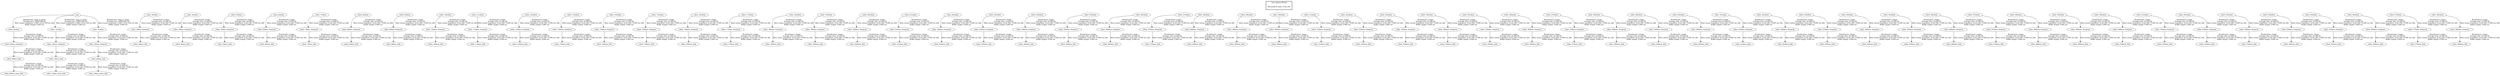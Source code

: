 digraph G {
"map" -> "robot_0/odom"[label="Broadcaster: /map_to_odom\nAverage rate: 10000.000 Hz\nMost recent transform: 0.000 ( 2122.100 sec old)\nBuffer length: 0.000 sec\n"];
"map" -> "robot_1/odom"[label="Broadcaster: /map_to_odom\nAverage rate: 10000.000 Hz\nMost recent transform: 0.000 ( 2122.100 sec old)\nBuffer length: 0.000 sec\n"];
"map" -> "robot_2/odom"[label="Broadcaster: /map_to_odom\nAverage rate: 10000.000 Hz\nMost recent transform: 0.000 ( 2122.100 sec old)\nBuffer length: 0.000 sec\n"];
"robot_0/base_link" -> "robot_0/base_laser_link"[label="Broadcaster: /stage\nAverage rate: 10.204 Hz\nMost recent transform: 2122.100 ( 0.000 sec old)\nBuffer length: 4.900 sec\n"];
"robot_0/base_footprint" -> "robot_0/base_link"[label="Broadcaster: /stage\nAverage rate: 10.204 Hz\nMost recent transform: 2122.100 ( 0.000 sec old)\nBuffer length: 4.900 sec\n"];
"robot_0/odom" -> "robot_0/base_footprint"[label="Broadcaster: /stage\nAverage rate: 10.204 Hz\nMost recent transform: 2122.100 ( 0.000 sec old)\nBuffer length: 4.900 sec\n"];
"robot_1/base_link" -> "robot_1/base_laser_link"[label="Broadcaster: /stage\nAverage rate: 10.204 Hz\nMost recent transform: 2122.100 ( 0.000 sec old)\nBuffer length: 4.900 sec\n"];
"robot_1/base_footprint" -> "robot_1/base_link"[label="Broadcaster: /stage\nAverage rate: 10.204 Hz\nMost recent transform: 2122.100 ( 0.000 sec old)\nBuffer length: 4.900 sec\n"];
"robot_1/odom" -> "robot_1/base_footprint"[label="Broadcaster: /stage\nAverage rate: 10.204 Hz\nMost recent transform: 2122.100 ( 0.000 sec old)\nBuffer length: 4.900 sec\n"];
"robot_2/base_link" -> "robot_2/base_laser_link"[label="Broadcaster: /stage\nAverage rate: 10.204 Hz\nMost recent transform: 2122.100 ( 0.000 sec old)\nBuffer length: 4.900 sec\n"];
"robot_2/base_footprint" -> "robot_2/base_link"[label="Broadcaster: /stage\nAverage rate: 10.204 Hz\nMost recent transform: 2122.100 ( 0.000 sec old)\nBuffer length: 4.900 sec\n"];
"robot_2/odom" -> "robot_2/base_footprint"[label="Broadcaster: /stage\nAverage rate: 10.204 Hz\nMost recent transform: 2122.100 ( 0.000 sec old)\nBuffer length: 4.900 sec\n"];
"robot_3/base_footprint" -> "robot_3/base_link"[label="Broadcaster: /stage\nAverage rate: 10.204 Hz\nMost recent transform: 2122.100 ( 0.000 sec old)\nBuffer length: 4.900 sec\n"];
"robot_3/odom" -> "robot_3/base_footprint"[label="Broadcaster: /stage\nAverage rate: 10.204 Hz\nMost recent transform: 2122.100 ( 0.000 sec old)\nBuffer length: 4.900 sec\n"];
"robot_4/base_footprint" -> "robot_4/base_link"[label="Broadcaster: /stage\nAverage rate: 10.204 Hz\nMost recent transform: 2122.100 ( 0.000 sec old)\nBuffer length: 4.900 sec\n"];
"robot_4/odom" -> "robot_4/base_footprint"[label="Broadcaster: /stage\nAverage rate: 10.204 Hz\nMost recent transform: 2122.100 ( 0.000 sec old)\nBuffer length: 4.900 sec\n"];
"robot_5/base_footprint" -> "robot_5/base_link"[label="Broadcaster: /stage\nAverage rate: 10.204 Hz\nMost recent transform: 2122.100 ( 0.000 sec old)\nBuffer length: 4.900 sec\n"];
"robot_5/odom" -> "robot_5/base_footprint"[label="Broadcaster: /stage\nAverage rate: 10.204 Hz\nMost recent transform: 2122.100 ( 0.000 sec old)\nBuffer length: 4.900 sec\n"];
"robot_6/base_footprint" -> "robot_6/base_link"[label="Broadcaster: /stage\nAverage rate: 10.204 Hz\nMost recent transform: 2122.100 ( 0.000 sec old)\nBuffer length: 4.900 sec\n"];
"robot_6/odom" -> "robot_6/base_footprint"[label="Broadcaster: /stage\nAverage rate: 10.204 Hz\nMost recent transform: 2122.100 ( 0.000 sec old)\nBuffer length: 4.900 sec\n"];
"robot_7/base_footprint" -> "robot_7/base_link"[label="Broadcaster: /stage\nAverage rate: 10.204 Hz\nMost recent transform: 2122.100 ( 0.000 sec old)\nBuffer length: 4.900 sec\n"];
"robot_7/odom" -> "robot_7/base_footprint"[label="Broadcaster: /stage\nAverage rate: 10.204 Hz\nMost recent transform: 2122.100 ( 0.000 sec old)\nBuffer length: 4.900 sec\n"];
"robot_8/base_footprint" -> "robot_8/base_link"[label="Broadcaster: /stage\nAverage rate: 10.204 Hz\nMost recent transform: 2122.100 ( 0.000 sec old)\nBuffer length: 4.900 sec\n"];
"robot_8/odom" -> "robot_8/base_footprint"[label="Broadcaster: /stage\nAverage rate: 10.204 Hz\nMost recent transform: 2122.100 ( 0.000 sec old)\nBuffer length: 4.900 sec\n"];
"robot_9/base_footprint" -> "robot_9/base_link"[label="Broadcaster: /stage\nAverage rate: 10.204 Hz\nMost recent transform: 2122.100 ( 0.000 sec old)\nBuffer length: 4.900 sec\n"];
"robot_9/odom" -> "robot_9/base_footprint"[label="Broadcaster: /stage\nAverage rate: 10.204 Hz\nMost recent transform: 2122.100 ( 0.000 sec old)\nBuffer length: 4.900 sec\n"];
"robot_10/base_footprint" -> "robot_10/base_link"[label="Broadcaster: /stage\nAverage rate: 10.204 Hz\nMost recent transform: 2122.100 ( 0.000 sec old)\nBuffer length: 4.900 sec\n"];
"robot_10/odom" -> "robot_10/base_footprint"[label="Broadcaster: /stage\nAverage rate: 10.204 Hz\nMost recent transform: 2122.100 ( 0.000 sec old)\nBuffer length: 4.900 sec\n"];
"robot_11/base_footprint" -> "robot_11/base_link"[label="Broadcaster: /stage\nAverage rate: 10.204 Hz\nMost recent transform: 2122.100 ( 0.000 sec old)\nBuffer length: 4.900 sec\n"];
"robot_11/odom" -> "robot_11/base_footprint"[label="Broadcaster: /stage\nAverage rate: 10.204 Hz\nMost recent transform: 2122.100 ( 0.000 sec old)\nBuffer length: 4.900 sec\n"];
"robot_12/base_footprint" -> "robot_12/base_link"[label="Broadcaster: /stage\nAverage rate: 10.204 Hz\nMost recent transform: 2122.100 ( 0.000 sec old)\nBuffer length: 4.900 sec\n"];
"robot_12/odom" -> "robot_12/base_footprint"[label="Broadcaster: /stage\nAverage rate: 10.204 Hz\nMost recent transform: 2122.100 ( 0.000 sec old)\nBuffer length: 4.900 sec\n"];
"robot_13/base_footprint" -> "robot_13/base_link"[label="Broadcaster: /stage\nAverage rate: 10.204 Hz\nMost recent transform: 2122.100 ( 0.000 sec old)\nBuffer length: 4.900 sec\n"];
"robot_13/odom" -> "robot_13/base_footprint"[label="Broadcaster: /stage\nAverage rate: 10.204 Hz\nMost recent transform: 2122.100 ( 0.000 sec old)\nBuffer length: 4.900 sec\n"];
"robot_14/base_footprint" -> "robot_14/base_link"[label="Broadcaster: /stage\nAverage rate: 10.204 Hz\nMost recent transform: 2122.100 ( 0.000 sec old)\nBuffer length: 4.900 sec\n"];
"robot_14/odom" -> "robot_14/base_footprint"[label="Broadcaster: /stage\nAverage rate: 10.204 Hz\nMost recent transform: 2122.100 ( 0.000 sec old)\nBuffer length: 4.900 sec\n"];
"robot_15/base_footprint" -> "robot_15/base_link"[label="Broadcaster: /stage\nAverage rate: 10.204 Hz\nMost recent transform: 2122.100 ( 0.000 sec old)\nBuffer length: 4.900 sec\n"];
"robot_15/odom" -> "robot_15/base_footprint"[label="Broadcaster: /stage\nAverage rate: 10.204 Hz\nMost recent transform: 2122.100 ( 0.000 sec old)\nBuffer length: 4.900 sec\n"];
"robot_16/base_footprint" -> "robot_16/base_link"[label="Broadcaster: /stage\nAverage rate: 10.204 Hz\nMost recent transform: 2122.100 ( 0.000 sec old)\nBuffer length: 4.900 sec\n"];
"robot_16/odom" -> "robot_16/base_footprint"[label="Broadcaster: /stage\nAverage rate: 10.204 Hz\nMost recent transform: 2122.100 ( 0.000 sec old)\nBuffer length: 4.900 sec\n"];
"robot_17/base_footprint" -> "robot_17/base_link"[label="Broadcaster: /stage\nAverage rate: 10.204 Hz\nMost recent transform: 2122.100 ( 0.000 sec old)\nBuffer length: 4.900 sec\n"];
"robot_17/odom" -> "robot_17/base_footprint"[label="Broadcaster: /stage\nAverage rate: 10.204 Hz\nMost recent transform: 2122.100 ( 0.000 sec old)\nBuffer length: 4.900 sec\n"];
"robot_18/base_footprint" -> "robot_18/base_link"[label="Broadcaster: /stage\nAverage rate: 10.204 Hz\nMost recent transform: 2122.100 ( 0.000 sec old)\nBuffer length: 4.900 sec\n"];
"robot_18/odom" -> "robot_18/base_footprint"[label="Broadcaster: /stage\nAverage rate: 10.204 Hz\nMost recent transform: 2122.100 ( 0.000 sec old)\nBuffer length: 4.900 sec\n"];
"robot_19/base_footprint" -> "robot_19/base_link"[label="Broadcaster: /stage\nAverage rate: 10.204 Hz\nMost recent transform: 2122.100 ( 0.000 sec old)\nBuffer length: 4.900 sec\n"];
"robot_19/odom" -> "robot_19/base_footprint"[label="Broadcaster: /stage\nAverage rate: 10.204 Hz\nMost recent transform: 2122.100 ( 0.000 sec old)\nBuffer length: 4.900 sec\n"];
"robot_20/base_footprint" -> "robot_20/base_link"[label="Broadcaster: /stage\nAverage rate: 10.204 Hz\nMost recent transform: 2122.100 ( 0.000 sec old)\nBuffer length: 4.900 sec\n"];
"robot_20/odom" -> "robot_20/base_footprint"[label="Broadcaster: /stage\nAverage rate: 10.204 Hz\nMost recent transform: 2122.100 ( 0.000 sec old)\nBuffer length: 4.900 sec\n"];
"robot_21/base_footprint" -> "robot_21/base_link"[label="Broadcaster: /stage\nAverage rate: 10.204 Hz\nMost recent transform: 2122.100 ( 0.000 sec old)\nBuffer length: 4.900 sec\n"];
"robot_21/odom" -> "robot_21/base_footprint"[label="Broadcaster: /stage\nAverage rate: 10.204 Hz\nMost recent transform: 2122.100 ( 0.000 sec old)\nBuffer length: 4.900 sec\n"];
"robot_22/base_footprint" -> "robot_22/base_link"[label="Broadcaster: /stage\nAverage rate: 10.204 Hz\nMost recent transform: 2122.100 ( 0.000 sec old)\nBuffer length: 4.900 sec\n"];
"robot_22/odom" -> "robot_22/base_footprint"[label="Broadcaster: /stage\nAverage rate: 10.204 Hz\nMost recent transform: 2122.100 ( 0.000 sec old)\nBuffer length: 4.900 sec\n"];
"robot_23/base_footprint" -> "robot_23/base_link"[label="Broadcaster: /stage\nAverage rate: 10.204 Hz\nMost recent transform: 2122.100 ( 0.000 sec old)\nBuffer length: 4.900 sec\n"];
"robot_23/odom" -> "robot_23/base_footprint"[label="Broadcaster: /stage\nAverage rate: 10.204 Hz\nMost recent transform: 2122.100 ( 0.000 sec old)\nBuffer length: 4.900 sec\n"];
"robot_24/base_footprint" -> "robot_24/base_link"[label="Broadcaster: /stage\nAverage rate: 10.204 Hz\nMost recent transform: 2122.100 ( 0.000 sec old)\nBuffer length: 4.900 sec\n"];
"robot_24/odom" -> "robot_24/base_footprint"[label="Broadcaster: /stage\nAverage rate: 10.204 Hz\nMost recent transform: 2122.100 ( 0.000 sec old)\nBuffer length: 4.900 sec\n"];
"robot_25/base_footprint" -> "robot_25/base_link"[label="Broadcaster: /stage\nAverage rate: 10.204 Hz\nMost recent transform: 2122.100 ( 0.000 sec old)\nBuffer length: 4.900 sec\n"];
"robot_25/odom" -> "robot_25/base_footprint"[label="Broadcaster: /stage\nAverage rate: 10.204 Hz\nMost recent transform: 2122.100 ( 0.000 sec old)\nBuffer length: 4.900 sec\n"];
"robot_26/base_footprint" -> "robot_26/base_link"[label="Broadcaster: /stage\nAverage rate: 10.204 Hz\nMost recent transform: 2122.100 ( 0.000 sec old)\nBuffer length: 4.900 sec\n"];
"robot_26/odom" -> "robot_26/base_footprint"[label="Broadcaster: /stage\nAverage rate: 10.204 Hz\nMost recent transform: 2122.100 ( 0.000 sec old)\nBuffer length: 4.900 sec\n"];
"robot_27/base_footprint" -> "robot_27/base_link"[label="Broadcaster: /stage\nAverage rate: 10.204 Hz\nMost recent transform: 2122.100 ( 0.000 sec old)\nBuffer length: 4.900 sec\n"];
"robot_27/odom" -> "robot_27/base_footprint"[label="Broadcaster: /stage\nAverage rate: 10.204 Hz\nMost recent transform: 2122.100 ( 0.000 sec old)\nBuffer length: 4.900 sec\n"];
"robot_28/base_footprint" -> "robot_28/base_link"[label="Broadcaster: /stage\nAverage rate: 10.204 Hz\nMost recent transform: 2122.100 ( 0.000 sec old)\nBuffer length: 4.900 sec\n"];
"robot_28/odom" -> "robot_28/base_footprint"[label="Broadcaster: /stage\nAverage rate: 10.204 Hz\nMost recent transform: 2122.100 ( 0.000 sec old)\nBuffer length: 4.900 sec\n"];
"robot_29/base_footprint" -> "robot_29/base_link"[label="Broadcaster: /stage\nAverage rate: 10.204 Hz\nMost recent transform: 2122.100 ( 0.000 sec old)\nBuffer length: 4.900 sec\n"];
"robot_29/odom" -> "robot_29/base_footprint"[label="Broadcaster: /stage\nAverage rate: 10.204 Hz\nMost recent transform: 2122.100 ( 0.000 sec old)\nBuffer length: 4.900 sec\n"];
"robot_30/base_footprint" -> "robot_30/base_link"[label="Broadcaster: /stage\nAverage rate: 10.204 Hz\nMost recent transform: 2122.100 ( 0.000 sec old)\nBuffer length: 4.900 sec\n"];
"robot_30/odom" -> "robot_30/base_footprint"[label="Broadcaster: /stage\nAverage rate: 10.204 Hz\nMost recent transform: 2122.100 ( 0.000 sec old)\nBuffer length: 4.900 sec\n"];
"robot_31/base_footprint" -> "robot_31/base_link"[label="Broadcaster: /stage\nAverage rate: 10.204 Hz\nMost recent transform: 2122.100 ( 0.000 sec old)\nBuffer length: 4.900 sec\n"];
"robot_31/odom" -> "robot_31/base_footprint"[label="Broadcaster: /stage\nAverage rate: 10.204 Hz\nMost recent transform: 2122.100 ( 0.000 sec old)\nBuffer length: 4.900 sec\n"];
"robot_32/base_footprint" -> "robot_32/base_link"[label="Broadcaster: /stage\nAverage rate: 10.204 Hz\nMost recent transform: 2122.100 ( 0.000 sec old)\nBuffer length: 4.900 sec\n"];
"robot_32/odom" -> "robot_32/base_footprint"[label="Broadcaster: /stage\nAverage rate: 10.204 Hz\nMost recent transform: 2122.100 ( 0.000 sec old)\nBuffer length: 4.900 sec\n"];
"robot_33/base_footprint" -> "robot_33/base_link"[label="Broadcaster: /stage\nAverage rate: 10.204 Hz\nMost recent transform: 2122.100 ( 0.000 sec old)\nBuffer length: 4.900 sec\n"];
"robot_33/odom" -> "robot_33/base_footprint"[label="Broadcaster: /stage\nAverage rate: 10.204 Hz\nMost recent transform: 2122.100 ( 0.000 sec old)\nBuffer length: 4.900 sec\n"];
"robot_34/base_footprint" -> "robot_34/base_link"[label="Broadcaster: /stage\nAverage rate: 10.204 Hz\nMost recent transform: 2122.100 ( 0.000 sec old)\nBuffer length: 4.900 sec\n"];
"robot_34/odom" -> "robot_34/base_footprint"[label="Broadcaster: /stage\nAverage rate: 10.204 Hz\nMost recent transform: 2122.100 ( 0.000 sec old)\nBuffer length: 4.900 sec\n"];
"robot_35/base_footprint" -> "robot_35/base_link"[label="Broadcaster: /stage\nAverage rate: 10.204 Hz\nMost recent transform: 2122.100 ( 0.000 sec old)\nBuffer length: 4.900 sec\n"];
"robot_35/odom" -> "robot_35/base_footprint"[label="Broadcaster: /stage\nAverage rate: 10.204 Hz\nMost recent transform: 2122.100 ( 0.000 sec old)\nBuffer length: 4.900 sec\n"];
"robot_36/base_footprint" -> "robot_36/base_link"[label="Broadcaster: /stage\nAverage rate: 10.204 Hz\nMost recent transform: 2122.100 ( 0.000 sec old)\nBuffer length: 4.900 sec\n"];
"robot_36/odom" -> "robot_36/base_footprint"[label="Broadcaster: /stage\nAverage rate: 10.204 Hz\nMost recent transform: 2122.100 ( 0.000 sec old)\nBuffer length: 4.900 sec\n"];
"robot_37/base_footprint" -> "robot_37/base_link"[label="Broadcaster: /stage\nAverage rate: 10.204 Hz\nMost recent transform: 2122.100 ( 0.000 sec old)\nBuffer length: 4.900 sec\n"];
"robot_37/odom" -> "robot_37/base_footprint"[label="Broadcaster: /stage\nAverage rate: 10.204 Hz\nMost recent transform: 2122.100 ( 0.000 sec old)\nBuffer length: 4.900 sec\n"];
"robot_38/base_footprint" -> "robot_38/base_link"[label="Broadcaster: /stage\nAverage rate: 10.204 Hz\nMost recent transform: 2122.100 ( 0.000 sec old)\nBuffer length: 4.900 sec\n"];
"robot_38/odom" -> "robot_38/base_footprint"[label="Broadcaster: /stage\nAverage rate: 10.204 Hz\nMost recent transform: 2122.100 ( 0.000 sec old)\nBuffer length: 4.900 sec\n"];
"robot_39/base_footprint" -> "robot_39/base_link"[label="Broadcaster: /stage\nAverage rate: 10.204 Hz\nMost recent transform: 2122.100 ( 0.000 sec old)\nBuffer length: 4.900 sec\n"];
"robot_39/odom" -> "robot_39/base_footprint"[label="Broadcaster: /stage\nAverage rate: 10.204 Hz\nMost recent transform: 2122.100 ( 0.000 sec old)\nBuffer length: 4.900 sec\n"];
"robot_40/base_footprint" -> "robot_40/base_link"[label="Broadcaster: /stage\nAverage rate: 10.204 Hz\nMost recent transform: 2122.100 ( 0.000 sec old)\nBuffer length: 4.900 sec\n"];
"robot_40/odom" -> "robot_40/base_footprint"[label="Broadcaster: /stage\nAverage rate: 10.204 Hz\nMost recent transform: 2122.100 ( 0.000 sec old)\nBuffer length: 4.900 sec\n"];
"robot_41/base_footprint" -> "robot_41/base_link"[label="Broadcaster: /stage\nAverage rate: 10.204 Hz\nMost recent transform: 2122.100 ( 0.000 sec old)\nBuffer length: 4.900 sec\n"];
"robot_41/odom" -> "robot_41/base_footprint"[label="Broadcaster: /stage\nAverage rate: 10.204 Hz\nMost recent transform: 2122.100 ( 0.000 sec old)\nBuffer length: 4.900 sec\n"];
"robot_42/base_footprint" -> "robot_42/base_link"[label="Broadcaster: /stage\nAverage rate: 10.204 Hz\nMost recent transform: 2122.100 ( 0.000 sec old)\nBuffer length: 4.900 sec\n"];
"robot_42/odom" -> "robot_42/base_footprint"[label="Broadcaster: /stage\nAverage rate: 10.204 Hz\nMost recent transform: 2122.100 ( 0.000 sec old)\nBuffer length: 4.900 sec\n"];
"robot_43/base_footprint" -> "robot_43/base_link"[label="Broadcaster: /stage\nAverage rate: 10.204 Hz\nMost recent transform: 2122.100 ( 0.000 sec old)\nBuffer length: 4.900 sec\n"];
"robot_43/odom" -> "robot_43/base_footprint"[label="Broadcaster: /stage\nAverage rate: 10.204 Hz\nMost recent transform: 2122.100 ( 0.000 sec old)\nBuffer length: 4.900 sec\n"];
"robot_44/base_footprint" -> "robot_44/base_link"[label="Broadcaster: /stage\nAverage rate: 10.204 Hz\nMost recent transform: 2122.100 ( 0.000 sec old)\nBuffer length: 4.900 sec\n"];
"robot_44/odom" -> "robot_44/base_footprint"[label="Broadcaster: /stage\nAverage rate: 10.204 Hz\nMost recent transform: 2122.100 ( 0.000 sec old)\nBuffer length: 4.900 sec\n"];
"robot_45/base_footprint" -> "robot_45/base_link"[label="Broadcaster: /stage\nAverage rate: 10.204 Hz\nMost recent transform: 2122.100 ( 0.000 sec old)\nBuffer length: 4.900 sec\n"];
"robot_45/odom" -> "robot_45/base_footprint"[label="Broadcaster: /stage\nAverage rate: 10.204 Hz\nMost recent transform: 2122.100 ( 0.000 sec old)\nBuffer length: 4.900 sec\n"];
"robot_46/base_footprint" -> "robot_46/base_link"[label="Broadcaster: /stage\nAverage rate: 10.204 Hz\nMost recent transform: 2122.100 ( 0.000 sec old)\nBuffer length: 4.900 sec\n"];
"robot_46/odom" -> "robot_46/base_footprint"[label="Broadcaster: /stage\nAverage rate: 10.204 Hz\nMost recent transform: 2122.100 ( 0.000 sec old)\nBuffer length: 4.900 sec\n"];
"robot_47/base_footprint" -> "robot_47/base_link"[label="Broadcaster: /stage\nAverage rate: 10.204 Hz\nMost recent transform: 2122.100 ( 0.000 sec old)\nBuffer length: 4.900 sec\n"];
"robot_47/odom" -> "robot_47/base_footprint"[label="Broadcaster: /stage\nAverage rate: 10.204 Hz\nMost recent transform: 2122.100 ( 0.000 sec old)\nBuffer length: 4.900 sec\n"];
"robot_48/base_footprint" -> "robot_48/base_link"[label="Broadcaster: /stage\nAverage rate: 10.204 Hz\nMost recent transform: 2122.100 ( 0.000 sec old)\nBuffer length: 4.900 sec\n"];
"robot_48/odom" -> "robot_48/base_footprint"[label="Broadcaster: /stage\nAverage rate: 10.204 Hz\nMost recent transform: 2122.100 ( 0.000 sec old)\nBuffer length: 4.900 sec\n"];
"robot_49/base_footprint" -> "robot_49/base_link"[label="Broadcaster: /stage\nAverage rate: 10.204 Hz\nMost recent transform: 2122.100 ( 0.000 sec old)\nBuffer length: 4.900 sec\n"];
"robot_49/odom" -> "robot_49/base_footprint"[label="Broadcaster: /stage\nAverage rate: 10.204 Hz\nMost recent transform: 2122.100 ( 0.000 sec old)\nBuffer length: 4.900 sec\n"];
"robot_50/base_footprint" -> "robot_50/base_link"[label="Broadcaster: /stage\nAverage rate: 10.204 Hz\nMost recent transform: 2122.100 ( 0.000 sec old)\nBuffer length: 4.900 sec\n"];
"robot_50/odom" -> "robot_50/base_footprint"[label="Broadcaster: /stage\nAverage rate: 10.204 Hz\nMost recent transform: 2122.100 ( 0.000 sec old)\nBuffer length: 4.900 sec\n"];
"robot_51/base_footprint" -> "robot_51/base_link"[label="Broadcaster: /stage\nAverage rate: 10.204 Hz\nMost recent transform: 2122.100 ( 0.000 sec old)\nBuffer length: 4.900 sec\n"];
"robot_51/odom" -> "robot_51/base_footprint"[label="Broadcaster: /stage\nAverage rate: 10.204 Hz\nMost recent transform: 2122.100 ( 0.000 sec old)\nBuffer length: 4.900 sec\n"];
"robot_52/base_footprint" -> "robot_52/base_link"[label="Broadcaster: /stage\nAverage rate: 10.204 Hz\nMost recent transform: 2122.100 ( 0.000 sec old)\nBuffer length: 4.900 sec\n"];
"robot_52/odom" -> "robot_52/base_footprint"[label="Broadcaster: /stage\nAverage rate: 10.204 Hz\nMost recent transform: 2122.100 ( 0.000 sec old)\nBuffer length: 4.900 sec\n"];
"robot_53/base_footprint" -> "robot_53/base_link"[label="Broadcaster: /stage\nAverage rate: 10.204 Hz\nMost recent transform: 2122.100 ( 0.000 sec old)\nBuffer length: 4.900 sec\n"];
"robot_53/odom" -> "robot_53/base_footprint"[label="Broadcaster: /stage\nAverage rate: 10.204 Hz\nMost recent transform: 2122.100 ( 0.000 sec old)\nBuffer length: 4.900 sec\n"];
"robot_54/base_footprint" -> "robot_54/base_link"[label="Broadcaster: /stage\nAverage rate: 10.204 Hz\nMost recent transform: 2122.100 ( 0.000 sec old)\nBuffer length: 4.900 sec\n"];
"robot_54/odom" -> "robot_54/base_footprint"[label="Broadcaster: /stage\nAverage rate: 10.204 Hz\nMost recent transform: 2122.100 ( 0.000 sec old)\nBuffer length: 4.900 sec\n"];
"robot_55/base_footprint" -> "robot_55/base_link"[label="Broadcaster: /stage\nAverage rate: 10.204 Hz\nMost recent transform: 2122.100 ( 0.000 sec old)\nBuffer length: 4.900 sec\n"];
"robot_55/odom" -> "robot_55/base_footprint"[label="Broadcaster: /stage\nAverage rate: 10.204 Hz\nMost recent transform: 2122.100 ( 0.000 sec old)\nBuffer length: 4.900 sec\n"];
"robot_56/base_footprint" -> "robot_56/base_link"[label="Broadcaster: /stage\nAverage rate: 10.204 Hz\nMost recent transform: 2122.100 ( 0.000 sec old)\nBuffer length: 4.900 sec\n"];
"robot_56/odom" -> "robot_56/base_footprint"[label="Broadcaster: /stage\nAverage rate: 10.204 Hz\nMost recent transform: 2122.100 ( 0.000 sec old)\nBuffer length: 4.900 sec\n"];
"robot_57/base_footprint" -> "robot_57/base_link"[label="Broadcaster: /stage\nAverage rate: 10.204 Hz\nMost recent transform: 2122.100 ( 0.000 sec old)\nBuffer length: 4.900 sec\n"];
"robot_57/odom" -> "robot_57/base_footprint"[label="Broadcaster: /stage\nAverage rate: 10.204 Hz\nMost recent transform: 2122.100 ( 0.000 sec old)\nBuffer length: 4.900 sec\n"];
"robot_58/base_footprint" -> "robot_58/base_link"[label="Broadcaster: /stage\nAverage rate: 10.204 Hz\nMost recent transform: 2122.100 ( 0.000 sec old)\nBuffer length: 4.900 sec\n"];
"robot_58/odom" -> "robot_58/base_footprint"[label="Broadcaster: /stage\nAverage rate: 10.204 Hz\nMost recent transform: 2122.100 ( 0.000 sec old)\nBuffer length: 4.900 sec\n"];
edge [style=invis];
 subgraph cluster_legend { style=bold; color=black; label ="view_frames Result";
"Recorded at time: 2122.100"[ shape=plaintext ] ;
 }->"map";
edge [style=invis];
 subgraph cluster_legend { style=bold; color=black; label ="view_frames Result";
"Recorded at time: 2122.100"[ shape=plaintext ] ;
 }->"robot_3/odom";
edge [style=invis];
 subgraph cluster_legend { style=bold; color=black; label ="view_frames Result";
"Recorded at time: 2122.100"[ shape=plaintext ] ;
 }->"robot_4/odom";
edge [style=invis];
 subgraph cluster_legend { style=bold; color=black; label ="view_frames Result";
"Recorded at time: 2122.100"[ shape=plaintext ] ;
 }->"robot_5/odom";
edge [style=invis];
 subgraph cluster_legend { style=bold; color=black; label ="view_frames Result";
"Recorded at time: 2122.100"[ shape=plaintext ] ;
 }->"robot_6/odom";
edge [style=invis];
 subgraph cluster_legend { style=bold; color=black; label ="view_frames Result";
"Recorded at time: 2122.100"[ shape=plaintext ] ;
 }->"robot_7/odom";
edge [style=invis];
 subgraph cluster_legend { style=bold; color=black; label ="view_frames Result";
"Recorded at time: 2122.100"[ shape=plaintext ] ;
 }->"robot_8/odom";
edge [style=invis];
 subgraph cluster_legend { style=bold; color=black; label ="view_frames Result";
"Recorded at time: 2122.100"[ shape=plaintext ] ;
 }->"robot_9/odom";
edge [style=invis];
 subgraph cluster_legend { style=bold; color=black; label ="view_frames Result";
"Recorded at time: 2122.100"[ shape=plaintext ] ;
 }->"robot_10/odom";
edge [style=invis];
 subgraph cluster_legend { style=bold; color=black; label ="view_frames Result";
"Recorded at time: 2122.100"[ shape=plaintext ] ;
 }->"robot_11/odom";
edge [style=invis];
 subgraph cluster_legend { style=bold; color=black; label ="view_frames Result";
"Recorded at time: 2122.100"[ shape=plaintext ] ;
 }->"robot_12/odom";
edge [style=invis];
 subgraph cluster_legend { style=bold; color=black; label ="view_frames Result";
"Recorded at time: 2122.100"[ shape=plaintext ] ;
 }->"robot_13/odom";
edge [style=invis];
 subgraph cluster_legend { style=bold; color=black; label ="view_frames Result";
"Recorded at time: 2122.100"[ shape=plaintext ] ;
 }->"robot_14/odom";
edge [style=invis];
 subgraph cluster_legend { style=bold; color=black; label ="view_frames Result";
"Recorded at time: 2122.100"[ shape=plaintext ] ;
 }->"robot_15/odom";
edge [style=invis];
 subgraph cluster_legend { style=bold; color=black; label ="view_frames Result";
"Recorded at time: 2122.100"[ shape=plaintext ] ;
 }->"robot_16/odom";
edge [style=invis];
 subgraph cluster_legend { style=bold; color=black; label ="view_frames Result";
"Recorded at time: 2122.100"[ shape=plaintext ] ;
 }->"robot_17/odom";
edge [style=invis];
 subgraph cluster_legend { style=bold; color=black; label ="view_frames Result";
"Recorded at time: 2122.100"[ shape=plaintext ] ;
 }->"robot_18/odom";
edge [style=invis];
 subgraph cluster_legend { style=bold; color=black; label ="view_frames Result";
"Recorded at time: 2122.100"[ shape=plaintext ] ;
 }->"robot_19/odom";
edge [style=invis];
 subgraph cluster_legend { style=bold; color=black; label ="view_frames Result";
"Recorded at time: 2122.100"[ shape=plaintext ] ;
 }->"robot_20/odom";
edge [style=invis];
 subgraph cluster_legend { style=bold; color=black; label ="view_frames Result";
"Recorded at time: 2122.100"[ shape=plaintext ] ;
 }->"robot_21/odom";
edge [style=invis];
 subgraph cluster_legend { style=bold; color=black; label ="view_frames Result";
"Recorded at time: 2122.100"[ shape=plaintext ] ;
 }->"robot_22/odom";
edge [style=invis];
 subgraph cluster_legend { style=bold; color=black; label ="view_frames Result";
"Recorded at time: 2122.100"[ shape=plaintext ] ;
 }->"robot_23/odom";
edge [style=invis];
 subgraph cluster_legend { style=bold; color=black; label ="view_frames Result";
"Recorded at time: 2122.100"[ shape=plaintext ] ;
 }->"robot_24/odom";
edge [style=invis];
 subgraph cluster_legend { style=bold; color=black; label ="view_frames Result";
"Recorded at time: 2122.100"[ shape=plaintext ] ;
 }->"robot_25/odom";
edge [style=invis];
 subgraph cluster_legend { style=bold; color=black; label ="view_frames Result";
"Recorded at time: 2122.100"[ shape=plaintext ] ;
 }->"robot_26/odom";
edge [style=invis];
 subgraph cluster_legend { style=bold; color=black; label ="view_frames Result";
"Recorded at time: 2122.100"[ shape=plaintext ] ;
 }->"robot_27/odom";
edge [style=invis];
 subgraph cluster_legend { style=bold; color=black; label ="view_frames Result";
"Recorded at time: 2122.100"[ shape=plaintext ] ;
 }->"robot_28/odom";
edge [style=invis];
 subgraph cluster_legend { style=bold; color=black; label ="view_frames Result";
"Recorded at time: 2122.100"[ shape=plaintext ] ;
 }->"robot_29/odom";
edge [style=invis];
 subgraph cluster_legend { style=bold; color=black; label ="view_frames Result";
"Recorded at time: 2122.100"[ shape=plaintext ] ;
 }->"robot_30/odom";
edge [style=invis];
 subgraph cluster_legend { style=bold; color=black; label ="view_frames Result";
"Recorded at time: 2122.100"[ shape=plaintext ] ;
 }->"robot_31/odom";
edge [style=invis];
 subgraph cluster_legend { style=bold; color=black; label ="view_frames Result";
"Recorded at time: 2122.100"[ shape=plaintext ] ;
 }->"robot_32/odom";
edge [style=invis];
 subgraph cluster_legend { style=bold; color=black; label ="view_frames Result";
"Recorded at time: 2122.100"[ shape=plaintext ] ;
 }->"robot_33/odom";
edge [style=invis];
 subgraph cluster_legend { style=bold; color=black; label ="view_frames Result";
"Recorded at time: 2122.100"[ shape=plaintext ] ;
 }->"robot_34/odom";
edge [style=invis];
 subgraph cluster_legend { style=bold; color=black; label ="view_frames Result";
"Recorded at time: 2122.100"[ shape=plaintext ] ;
 }->"robot_35/odom";
edge [style=invis];
 subgraph cluster_legend { style=bold; color=black; label ="view_frames Result";
"Recorded at time: 2122.100"[ shape=plaintext ] ;
 }->"robot_36/odom";
edge [style=invis];
 subgraph cluster_legend { style=bold; color=black; label ="view_frames Result";
"Recorded at time: 2122.100"[ shape=plaintext ] ;
 }->"robot_37/odom";
edge [style=invis];
 subgraph cluster_legend { style=bold; color=black; label ="view_frames Result";
"Recorded at time: 2122.100"[ shape=plaintext ] ;
 }->"robot_38/odom";
edge [style=invis];
 subgraph cluster_legend { style=bold; color=black; label ="view_frames Result";
"Recorded at time: 2122.100"[ shape=plaintext ] ;
 }->"robot_39/odom";
edge [style=invis];
 subgraph cluster_legend { style=bold; color=black; label ="view_frames Result";
"Recorded at time: 2122.100"[ shape=plaintext ] ;
 }->"robot_40/odom";
edge [style=invis];
 subgraph cluster_legend { style=bold; color=black; label ="view_frames Result";
"Recorded at time: 2122.100"[ shape=plaintext ] ;
 }->"robot_41/odom";
edge [style=invis];
 subgraph cluster_legend { style=bold; color=black; label ="view_frames Result";
"Recorded at time: 2122.100"[ shape=plaintext ] ;
 }->"robot_42/odom";
edge [style=invis];
 subgraph cluster_legend { style=bold; color=black; label ="view_frames Result";
"Recorded at time: 2122.100"[ shape=plaintext ] ;
 }->"robot_43/odom";
edge [style=invis];
 subgraph cluster_legend { style=bold; color=black; label ="view_frames Result";
"Recorded at time: 2122.100"[ shape=plaintext ] ;
 }->"robot_44/odom";
edge [style=invis];
 subgraph cluster_legend { style=bold; color=black; label ="view_frames Result";
"Recorded at time: 2122.100"[ shape=plaintext ] ;
 }->"robot_45/odom";
edge [style=invis];
 subgraph cluster_legend { style=bold; color=black; label ="view_frames Result";
"Recorded at time: 2122.100"[ shape=plaintext ] ;
 }->"robot_46/odom";
edge [style=invis];
 subgraph cluster_legend { style=bold; color=black; label ="view_frames Result";
"Recorded at time: 2122.100"[ shape=plaintext ] ;
 }->"robot_47/odom";
edge [style=invis];
 subgraph cluster_legend { style=bold; color=black; label ="view_frames Result";
"Recorded at time: 2122.100"[ shape=plaintext ] ;
 }->"robot_48/odom";
edge [style=invis];
 subgraph cluster_legend { style=bold; color=black; label ="view_frames Result";
"Recorded at time: 2122.100"[ shape=plaintext ] ;
 }->"robot_49/odom";
edge [style=invis];
 subgraph cluster_legend { style=bold; color=black; label ="view_frames Result";
"Recorded at time: 2122.100"[ shape=plaintext ] ;
 }->"robot_50/odom";
edge [style=invis];
 subgraph cluster_legend { style=bold; color=black; label ="view_frames Result";
"Recorded at time: 2122.100"[ shape=plaintext ] ;
 }->"robot_51/odom";
edge [style=invis];
 subgraph cluster_legend { style=bold; color=black; label ="view_frames Result";
"Recorded at time: 2122.100"[ shape=plaintext ] ;
 }->"robot_52/odom";
edge [style=invis];
 subgraph cluster_legend { style=bold; color=black; label ="view_frames Result";
"Recorded at time: 2122.100"[ shape=plaintext ] ;
 }->"robot_53/odom";
edge [style=invis];
 subgraph cluster_legend { style=bold; color=black; label ="view_frames Result";
"Recorded at time: 2122.100"[ shape=plaintext ] ;
 }->"robot_54/odom";
edge [style=invis];
 subgraph cluster_legend { style=bold; color=black; label ="view_frames Result";
"Recorded at time: 2122.100"[ shape=plaintext ] ;
 }->"robot_55/odom";
edge [style=invis];
 subgraph cluster_legend { style=bold; color=black; label ="view_frames Result";
"Recorded at time: 2122.100"[ shape=plaintext ] ;
 }->"robot_56/odom";
edge [style=invis];
 subgraph cluster_legend { style=bold; color=black; label ="view_frames Result";
"Recorded at time: 2122.100"[ shape=plaintext ] ;
 }->"robot_57/odom";
edge [style=invis];
 subgraph cluster_legend { style=bold; color=black; label ="view_frames Result";
"Recorded at time: 2122.100"[ shape=plaintext ] ;
 }->"robot_58/odom";
}